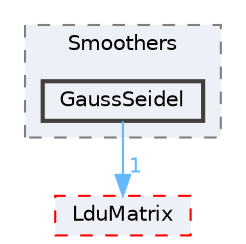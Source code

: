digraph "src/OpenFOAM/matrices/LduMatrix/Smoothers/GaussSeidel"
{
 // LATEX_PDF_SIZE
  bgcolor="transparent";
  edge [fontname=Helvetica,fontsize=10,labelfontname=Helvetica,labelfontsize=10];
  node [fontname=Helvetica,fontsize=10,shape=box,height=0.2,width=0.4];
  compound=true
  subgraph clusterdir_dbeb5dcd741f309aa6524e1dd7f86f94 {
    graph [ bgcolor="#edf0f7", pencolor="grey50", label="Smoothers", fontname=Helvetica,fontsize=10 style="filled,dashed", URL="dir_dbeb5dcd741f309aa6524e1dd7f86f94.html",tooltip=""]
  dir_5995dbfcd63b95a1a93206e401e60bed [label="GaussSeidel", fillcolor="#edf0f7", color="grey25", style="filled,bold", URL="dir_5995dbfcd63b95a1a93206e401e60bed.html",tooltip=""];
  }
  dir_5ec68055571869848388d37c5cf0a9c9 [label="LduMatrix", fillcolor="#edf0f7", color="red", style="filled,dashed", URL="dir_5ec68055571869848388d37c5cf0a9c9.html",tooltip=""];
  dir_5995dbfcd63b95a1a93206e401e60bed->dir_5ec68055571869848388d37c5cf0a9c9 [headlabel="1", labeldistance=1.5 headhref="dir_001598_002119.html" href="dir_001598_002119.html" color="steelblue1" fontcolor="steelblue1"];
}
